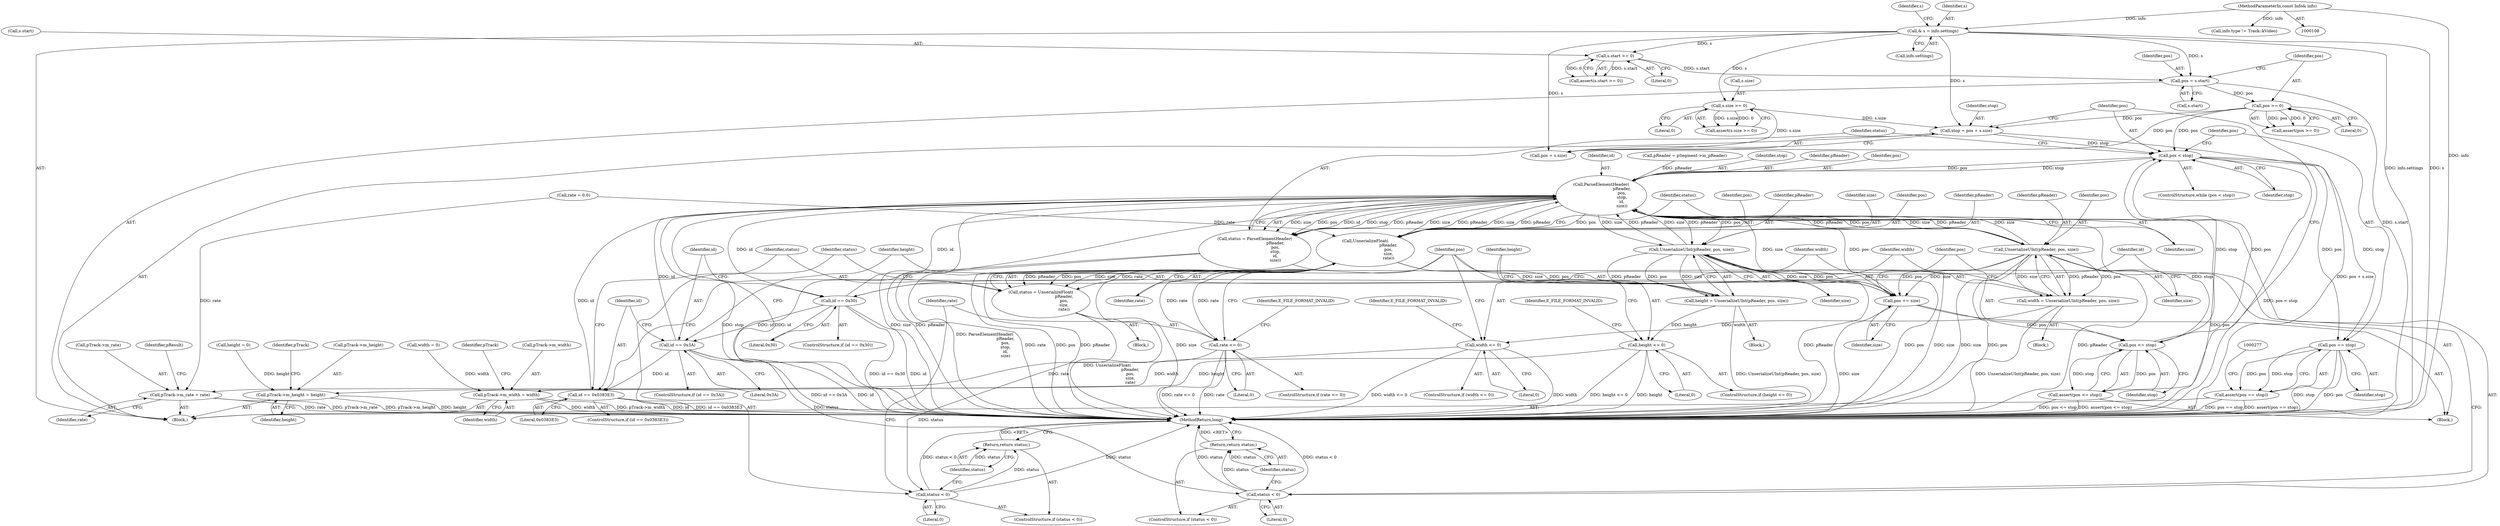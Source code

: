 digraph "1_Android_04839626ed859623901ebd3a5fd483982186b59d_168@integer" {
"1000175" [label="(Call,stop = pos + s.size)"];
"1000171" [label="(Call,pos >= 0)"];
"1000165" [label="(Call,pos = s.start)"];
"1000147" [label="(Call,& s = info.settings)"];
"1000110" [label="(MethodParameterIn,const Info& info)"];
"1000153" [label="(Call,s.start >= 0)"];
"1000159" [label="(Call,s.size >= 0)"];
"1000183" [label="(Call,pos < stop)"];
"1000192" [label="(Call,ParseElementHeader(\n                                pReader,\n                                pos,\n                                stop,\n                                id,\n                                size))"];
"1000190" [label="(Call,status = ParseElementHeader(\n                                pReader,\n                                pos,\n                                stop,\n                                id,\n                                size))"];
"1000199" [label="(Call,status < 0)"];
"1000202" [label="(Return,return status;)"];
"1000205" [label="(Call,id == 0x30)"];
"1000223" [label="(Call,id == 0x3A)"];
"1000241" [label="(Call,id == 0x0383E3)"];
"1000211" [label="(Call,UnserializeUInt(pReader, pos, size))"];
"1000209" [label="(Call,width = UnserializeUInt(pReader, pos, size))"];
"1000216" [label="(Call,width <= 0)"];
"1000303" [label="(Call,pTrack->m_width = width)"];
"1000265" [label="(Call,pos += size)"];
"1000269" [label="(Call,pos <= stop)"];
"1000268" [label="(Call,assert(pos <= stop))"];
"1000229" [label="(Call,UnserializeUInt(pReader, pos, size))"];
"1000227" [label="(Call,height = UnserializeUInt(pReader, pos, size))"];
"1000234" [label="(Call,height <= 0)"];
"1000308" [label="(Call,pTrack->m_height = height)"];
"1000248" [label="(Call,UnserializeFloat(\n                                    pReader,\n                                    pos,\n                                    size,\n                                    rate))"];
"1000246" [label="(Call,status = UnserializeFloat(\n                                    pReader,\n                                    pos,\n                                    size,\n                                    rate))"];
"1000254" [label="(Call,status < 0)"];
"1000257" [label="(Return,return status;)"];
"1000260" [label="(Call,rate <= 0)"];
"1000313" [label="(Call,pTrack->m_rate = rate)"];
"1000273" [label="(Call,pos == stop)"];
"1000272" [label="(Call,assert(pos == stop))"];
"1000205" [label="(Call,id == 0x30)"];
"1000148" [label="(Identifier,s)"];
"1000195" [label="(Identifier,stop)"];
"1000227" [label="(Call,height = UnserializeUInt(pReader, pos, size))"];
"1000217" [label="(Identifier,width)"];
"1000315" [label="(Identifier,pTrack)"];
"1000185" [label="(Identifier,stop)"];
"1000110" [label="(MethodParameterIn,const Info& info)"];
"1000155" [label="(Identifier,s)"];
"1000218" [label="(Literal,0)"];
"1000307" [label="(Identifier,width)"];
"1000152" [label="(Call,assert(s.start >= 0))"];
"1000317" [label="(Identifier,rate)"];
"1000259" [label="(ControlStructure,if (rate <= 0))"];
"1000240" [label="(ControlStructure,if (id == 0x0383E3))"];
"1000186" [label="(Block,)"];
"1000177" [label="(Call,pos + s.size)"];
"1000272" [label="(Call,assert(pos == stop))"];
"1000204" [label="(ControlStructure,if (id == 0x30))"];
"1000248" [label="(Call,UnserializeFloat(\n                                    pReader,\n                                    pos,\n                                    size,\n                                    rate))"];
"1000207" [label="(Literal,0x30)"];
"1000114" [label="(Block,)"];
"1000273" [label="(Call,pos == stop)"];
"1000191" [label="(Identifier,status)"];
"1000147" [label="(Call,& s = info.settings)"];
"1000167" [label="(Call,s.start)"];
"1000157" [label="(Literal,0)"];
"1000251" [label="(Identifier,size)"];
"1000172" [label="(Identifier,pos)"];
"1000154" [label="(Call,s.start)"];
"1000190" [label="(Call,status = ParseElementHeader(\n                                pReader,\n                                pos,\n                                stop,\n                                id,\n                                size))"];
"1000254" [label="(Call,status < 0)"];
"1000193" [label="(Identifier,pReader)"];
"1000176" [label="(Identifier,stop)"];
"1000182" [label="(ControlStructure,while (pos < stop))"];
"1000203" [label="(Identifier,status)"];
"1000253" [label="(ControlStructure,if (status < 0))"];
"1000236" [label="(Literal,0)"];
"1000211" [label="(Call,UnserializeUInt(pReader, pos, size))"];
"1000171" [label="(Call,pos >= 0)"];
"1000225" [label="(Literal,0x3A)"];
"1000323" [label="(MethodReturn,long)"];
"1000200" [label="(Identifier,status)"];
"1000267" [label="(Identifier,size)"];
"1000153" [label="(Call,s.start >= 0)"];
"1000250" [label="(Identifier,pos)"];
"1000160" [label="(Call,s.size)"];
"1000232" [label="(Identifier,size)"];
"1000238" [label="(Identifier,E_FILE_FORMAT_INVALID)"];
"1000222" [label="(ControlStructure,if (id == 0x3A))"];
"1000165" [label="(Call,pos = s.start)"];
"1000199" [label="(Call,status < 0)"];
"1000255" [label="(Identifier,status)"];
"1000121" [label="(Call,info.type != Track::kVideo)"];
"1000194" [label="(Identifier,pos)"];
"1000130" [label="(Call,width = 0)"];
"1000314" [label="(Call,pTrack->m_rate)"];
"1000197" [label="(Identifier,size)"];
"1000268" [label="(Call,assert(pos <= stop))"];
"1000274" [label="(Identifier,pos)"];
"1000234" [label="(Call,height <= 0)"];
"1000249" [label="(Identifier,pReader)"];
"1000226" [label="(Block,)"];
"1000170" [label="(Call,assert(pos >= 0))"];
"1000206" [label="(Identifier,id)"];
"1000233" [label="(ControlStructure,if (height <= 0))"];
"1000159" [label="(Call,s.size >= 0)"];
"1000192" [label="(Call,ParseElementHeader(\n                                pReader,\n                                pos,\n                                stop,\n                                id,\n                                size))"];
"1000241" [label="(Call,id == 0x0383E3)"];
"1000257" [label="(Return,return status;)"];
"1000209" [label="(Call,width = UnserializeUInt(pReader, pos, size))"];
"1000265" [label="(Call,pos += size)"];
"1000252" [label="(Identifier,rate)"];
"1000235" [label="(Identifier,height)"];
"1000262" [label="(Literal,0)"];
"1000244" [label="(Block,)"];
"1000243" [label="(Literal,0x0383E3)"];
"1000173" [label="(Literal,0)"];
"1000215" [label="(ControlStructure,if (width <= 0))"];
"1000319" [label="(Identifier,pResult)"];
"1000198" [label="(ControlStructure,if (status < 0))"];
"1000231" [label="(Identifier,pos)"];
"1000230" [label="(Identifier,pReader)"];
"1000158" [label="(Call,assert(s.size >= 0))"];
"1000210" [label="(Identifier,width)"];
"1000214" [label="(Identifier,size)"];
"1000312" [label="(Identifier,height)"];
"1000201" [label="(Literal,0)"];
"1000220" [label="(Identifier,E_FILE_FORMAT_INVALID)"];
"1000269" [label="(Call,pos <= stop)"];
"1000260" [label="(Call,rate <= 0)"];
"1000228" [label="(Identifier,height)"];
"1000246" [label="(Call,status = UnserializeFloat(\n                                    pReader,\n                                    pos,\n                                    size,\n                                    rate))"];
"1000138" [label="(Call,rate = 0.0)"];
"1000309" [label="(Call,pTrack->m_height)"];
"1000261" [label="(Identifier,rate)"];
"1000175" [label="(Call,stop = pos + s.size)"];
"1000208" [label="(Block,)"];
"1000275" [label="(Identifier,stop)"];
"1000149" [label="(Call,info.settings)"];
"1000163" [label="(Literal,0)"];
"1000229" [label="(Call,UnserializeUInt(pReader, pos, size))"];
"1000196" [label="(Identifier,id)"];
"1000256" [label="(Literal,0)"];
"1000216" [label="(Call,width <= 0)"];
"1000224" [label="(Identifier,id)"];
"1000271" [label="(Identifier,stop)"];
"1000166" [label="(Identifier,pos)"];
"1000270" [label="(Identifier,pos)"];
"1000202" [label="(Return,return status;)"];
"1000213" [label="(Identifier,pos)"];
"1000313" [label="(Call,pTrack->m_rate = rate)"];
"1000308" [label="(Call,pTrack->m_height = height)"];
"1000242" [label="(Identifier,id)"];
"1000264" [label="(Identifier,E_FILE_FORMAT_INVALID)"];
"1000258" [label="(Identifier,status)"];
"1000212" [label="(Identifier,pReader)"];
"1000141" [label="(Call,pReader = pSegment->m_pReader)"];
"1000310" [label="(Identifier,pTrack)"];
"1000303" [label="(Call,pTrack->m_width = width)"];
"1000304" [label="(Call,pTrack->m_width)"];
"1000247" [label="(Identifier,status)"];
"1000266" [label="(Identifier,pos)"];
"1000184" [label="(Identifier,pos)"];
"1000223" [label="(Call,id == 0x3A)"];
"1000183" [label="(Call,pos < stop)"];
"1000134" [label="(Call,height = 0)"];
"1000175" -> "1000114"  [label="AST: "];
"1000175" -> "1000177"  [label="CFG: "];
"1000176" -> "1000175"  [label="AST: "];
"1000177" -> "1000175"  [label="AST: "];
"1000184" -> "1000175"  [label="CFG: "];
"1000175" -> "1000323"  [label="DDG: pos + s.size"];
"1000171" -> "1000175"  [label="DDG: pos"];
"1000159" -> "1000175"  [label="DDG: s.size"];
"1000147" -> "1000175"  [label="DDG: s"];
"1000175" -> "1000183"  [label="DDG: stop"];
"1000171" -> "1000170"  [label="AST: "];
"1000171" -> "1000173"  [label="CFG: "];
"1000172" -> "1000171"  [label="AST: "];
"1000173" -> "1000171"  [label="AST: "];
"1000170" -> "1000171"  [label="CFG: "];
"1000171" -> "1000170"  [label="DDG: pos"];
"1000171" -> "1000170"  [label="DDG: 0"];
"1000165" -> "1000171"  [label="DDG: pos"];
"1000171" -> "1000177"  [label="DDG: pos"];
"1000171" -> "1000183"  [label="DDG: pos"];
"1000165" -> "1000114"  [label="AST: "];
"1000165" -> "1000167"  [label="CFG: "];
"1000166" -> "1000165"  [label="AST: "];
"1000167" -> "1000165"  [label="AST: "];
"1000172" -> "1000165"  [label="CFG: "];
"1000165" -> "1000323"  [label="DDG: s.start"];
"1000147" -> "1000165"  [label="DDG: s"];
"1000153" -> "1000165"  [label="DDG: s.start"];
"1000147" -> "1000114"  [label="AST: "];
"1000147" -> "1000149"  [label="CFG: "];
"1000148" -> "1000147"  [label="AST: "];
"1000149" -> "1000147"  [label="AST: "];
"1000155" -> "1000147"  [label="CFG: "];
"1000147" -> "1000323"  [label="DDG: info.settings"];
"1000147" -> "1000323"  [label="DDG: s"];
"1000110" -> "1000147"  [label="DDG: info"];
"1000147" -> "1000153"  [label="DDG: s"];
"1000147" -> "1000159"  [label="DDG: s"];
"1000147" -> "1000177"  [label="DDG: s"];
"1000110" -> "1000108"  [label="AST: "];
"1000110" -> "1000323"  [label="DDG: info"];
"1000110" -> "1000121"  [label="DDG: info"];
"1000153" -> "1000152"  [label="AST: "];
"1000153" -> "1000157"  [label="CFG: "];
"1000154" -> "1000153"  [label="AST: "];
"1000157" -> "1000153"  [label="AST: "];
"1000152" -> "1000153"  [label="CFG: "];
"1000153" -> "1000152"  [label="DDG: s.start"];
"1000153" -> "1000152"  [label="DDG: 0"];
"1000159" -> "1000158"  [label="AST: "];
"1000159" -> "1000163"  [label="CFG: "];
"1000160" -> "1000159"  [label="AST: "];
"1000163" -> "1000159"  [label="AST: "];
"1000158" -> "1000159"  [label="CFG: "];
"1000159" -> "1000158"  [label="DDG: s.size"];
"1000159" -> "1000158"  [label="DDG: 0"];
"1000159" -> "1000177"  [label="DDG: s.size"];
"1000183" -> "1000182"  [label="AST: "];
"1000183" -> "1000185"  [label="CFG: "];
"1000184" -> "1000183"  [label="AST: "];
"1000185" -> "1000183"  [label="AST: "];
"1000191" -> "1000183"  [label="CFG: "];
"1000274" -> "1000183"  [label="CFG: "];
"1000183" -> "1000323"  [label="DDG: pos < stop"];
"1000269" -> "1000183"  [label="DDG: pos"];
"1000269" -> "1000183"  [label="DDG: stop"];
"1000183" -> "1000192"  [label="DDG: pos"];
"1000183" -> "1000192"  [label="DDG: stop"];
"1000183" -> "1000273"  [label="DDG: pos"];
"1000183" -> "1000273"  [label="DDG: stop"];
"1000192" -> "1000190"  [label="AST: "];
"1000192" -> "1000197"  [label="CFG: "];
"1000193" -> "1000192"  [label="AST: "];
"1000194" -> "1000192"  [label="AST: "];
"1000195" -> "1000192"  [label="AST: "];
"1000196" -> "1000192"  [label="AST: "];
"1000197" -> "1000192"  [label="AST: "];
"1000190" -> "1000192"  [label="CFG: "];
"1000192" -> "1000323"  [label="DDG: pos"];
"1000192" -> "1000323"  [label="DDG: stop"];
"1000192" -> "1000323"  [label="DDG: size"];
"1000192" -> "1000323"  [label="DDG: pReader"];
"1000192" -> "1000323"  [label="DDG: id"];
"1000192" -> "1000190"  [label="DDG: size"];
"1000192" -> "1000190"  [label="DDG: pos"];
"1000192" -> "1000190"  [label="DDG: id"];
"1000192" -> "1000190"  [label="DDG: stop"];
"1000192" -> "1000190"  [label="DDG: pReader"];
"1000141" -> "1000192"  [label="DDG: pReader"];
"1000211" -> "1000192"  [label="DDG: pReader"];
"1000211" -> "1000192"  [label="DDG: size"];
"1000229" -> "1000192"  [label="DDG: pReader"];
"1000229" -> "1000192"  [label="DDG: size"];
"1000248" -> "1000192"  [label="DDG: pReader"];
"1000248" -> "1000192"  [label="DDG: size"];
"1000205" -> "1000192"  [label="DDG: id"];
"1000241" -> "1000192"  [label="DDG: id"];
"1000223" -> "1000192"  [label="DDG: id"];
"1000192" -> "1000205"  [label="DDG: id"];
"1000192" -> "1000211"  [label="DDG: pReader"];
"1000192" -> "1000211"  [label="DDG: pos"];
"1000192" -> "1000211"  [label="DDG: size"];
"1000192" -> "1000229"  [label="DDG: pReader"];
"1000192" -> "1000229"  [label="DDG: pos"];
"1000192" -> "1000229"  [label="DDG: size"];
"1000192" -> "1000248"  [label="DDG: pReader"];
"1000192" -> "1000248"  [label="DDG: pos"];
"1000192" -> "1000248"  [label="DDG: size"];
"1000192" -> "1000265"  [label="DDG: size"];
"1000192" -> "1000265"  [label="DDG: pos"];
"1000192" -> "1000269"  [label="DDG: stop"];
"1000190" -> "1000186"  [label="AST: "];
"1000191" -> "1000190"  [label="AST: "];
"1000200" -> "1000190"  [label="CFG: "];
"1000190" -> "1000323"  [label="DDG: ParseElementHeader(\n                                pReader,\n                                pos,\n                                stop,\n                                id,\n                                size)"];
"1000190" -> "1000199"  [label="DDG: status"];
"1000199" -> "1000198"  [label="AST: "];
"1000199" -> "1000201"  [label="CFG: "];
"1000200" -> "1000199"  [label="AST: "];
"1000201" -> "1000199"  [label="AST: "];
"1000203" -> "1000199"  [label="CFG: "];
"1000206" -> "1000199"  [label="CFG: "];
"1000199" -> "1000323"  [label="DDG: status"];
"1000199" -> "1000323"  [label="DDG: status < 0"];
"1000199" -> "1000202"  [label="DDG: status"];
"1000202" -> "1000198"  [label="AST: "];
"1000202" -> "1000203"  [label="CFG: "];
"1000203" -> "1000202"  [label="AST: "];
"1000323" -> "1000202"  [label="CFG: "];
"1000202" -> "1000323"  [label="DDG: <RET>"];
"1000203" -> "1000202"  [label="DDG: status"];
"1000205" -> "1000204"  [label="AST: "];
"1000205" -> "1000207"  [label="CFG: "];
"1000206" -> "1000205"  [label="AST: "];
"1000207" -> "1000205"  [label="AST: "];
"1000210" -> "1000205"  [label="CFG: "];
"1000224" -> "1000205"  [label="CFG: "];
"1000205" -> "1000323"  [label="DDG: id"];
"1000205" -> "1000323"  [label="DDG: id == 0x30"];
"1000205" -> "1000223"  [label="DDG: id"];
"1000223" -> "1000222"  [label="AST: "];
"1000223" -> "1000225"  [label="CFG: "];
"1000224" -> "1000223"  [label="AST: "];
"1000225" -> "1000223"  [label="AST: "];
"1000228" -> "1000223"  [label="CFG: "];
"1000242" -> "1000223"  [label="CFG: "];
"1000223" -> "1000323"  [label="DDG: id == 0x3A"];
"1000223" -> "1000323"  [label="DDG: id"];
"1000223" -> "1000241"  [label="DDG: id"];
"1000241" -> "1000240"  [label="AST: "];
"1000241" -> "1000243"  [label="CFG: "];
"1000242" -> "1000241"  [label="AST: "];
"1000243" -> "1000241"  [label="AST: "];
"1000247" -> "1000241"  [label="CFG: "];
"1000266" -> "1000241"  [label="CFG: "];
"1000241" -> "1000323"  [label="DDG: id"];
"1000241" -> "1000323"  [label="DDG: id == 0x0383E3"];
"1000211" -> "1000209"  [label="AST: "];
"1000211" -> "1000214"  [label="CFG: "];
"1000212" -> "1000211"  [label="AST: "];
"1000213" -> "1000211"  [label="AST: "];
"1000214" -> "1000211"  [label="AST: "];
"1000209" -> "1000211"  [label="CFG: "];
"1000211" -> "1000323"  [label="DDG: pReader"];
"1000211" -> "1000323"  [label="DDG: size"];
"1000211" -> "1000323"  [label="DDG: pos"];
"1000211" -> "1000209"  [label="DDG: pReader"];
"1000211" -> "1000209"  [label="DDG: pos"];
"1000211" -> "1000209"  [label="DDG: size"];
"1000211" -> "1000265"  [label="DDG: size"];
"1000211" -> "1000265"  [label="DDG: pos"];
"1000209" -> "1000208"  [label="AST: "];
"1000210" -> "1000209"  [label="AST: "];
"1000217" -> "1000209"  [label="CFG: "];
"1000209" -> "1000323"  [label="DDG: UnserializeUInt(pReader, pos, size)"];
"1000209" -> "1000216"  [label="DDG: width"];
"1000216" -> "1000215"  [label="AST: "];
"1000216" -> "1000218"  [label="CFG: "];
"1000217" -> "1000216"  [label="AST: "];
"1000218" -> "1000216"  [label="AST: "];
"1000220" -> "1000216"  [label="CFG: "];
"1000266" -> "1000216"  [label="CFG: "];
"1000216" -> "1000323"  [label="DDG: width <= 0"];
"1000216" -> "1000323"  [label="DDG: width"];
"1000216" -> "1000303"  [label="DDG: width"];
"1000303" -> "1000114"  [label="AST: "];
"1000303" -> "1000307"  [label="CFG: "];
"1000304" -> "1000303"  [label="AST: "];
"1000307" -> "1000303"  [label="AST: "];
"1000310" -> "1000303"  [label="CFG: "];
"1000303" -> "1000323"  [label="DDG: pTrack->m_width"];
"1000303" -> "1000323"  [label="DDG: width"];
"1000130" -> "1000303"  [label="DDG: width"];
"1000265" -> "1000186"  [label="AST: "];
"1000265" -> "1000267"  [label="CFG: "];
"1000266" -> "1000265"  [label="AST: "];
"1000267" -> "1000265"  [label="AST: "];
"1000270" -> "1000265"  [label="CFG: "];
"1000265" -> "1000323"  [label="DDG: size"];
"1000248" -> "1000265"  [label="DDG: size"];
"1000248" -> "1000265"  [label="DDG: pos"];
"1000229" -> "1000265"  [label="DDG: size"];
"1000229" -> "1000265"  [label="DDG: pos"];
"1000265" -> "1000269"  [label="DDG: pos"];
"1000269" -> "1000268"  [label="AST: "];
"1000269" -> "1000271"  [label="CFG: "];
"1000270" -> "1000269"  [label="AST: "];
"1000271" -> "1000269"  [label="AST: "];
"1000268" -> "1000269"  [label="CFG: "];
"1000269" -> "1000268"  [label="DDG: pos"];
"1000269" -> "1000268"  [label="DDG: stop"];
"1000268" -> "1000186"  [label="AST: "];
"1000184" -> "1000268"  [label="CFG: "];
"1000268" -> "1000323"  [label="DDG: pos <= stop"];
"1000268" -> "1000323"  [label="DDG: assert(pos <= stop)"];
"1000229" -> "1000227"  [label="AST: "];
"1000229" -> "1000232"  [label="CFG: "];
"1000230" -> "1000229"  [label="AST: "];
"1000231" -> "1000229"  [label="AST: "];
"1000232" -> "1000229"  [label="AST: "];
"1000227" -> "1000229"  [label="CFG: "];
"1000229" -> "1000323"  [label="DDG: pos"];
"1000229" -> "1000323"  [label="DDG: size"];
"1000229" -> "1000323"  [label="DDG: pReader"];
"1000229" -> "1000227"  [label="DDG: pReader"];
"1000229" -> "1000227"  [label="DDG: pos"];
"1000229" -> "1000227"  [label="DDG: size"];
"1000227" -> "1000226"  [label="AST: "];
"1000228" -> "1000227"  [label="AST: "];
"1000235" -> "1000227"  [label="CFG: "];
"1000227" -> "1000323"  [label="DDG: UnserializeUInt(pReader, pos, size)"];
"1000227" -> "1000234"  [label="DDG: height"];
"1000234" -> "1000233"  [label="AST: "];
"1000234" -> "1000236"  [label="CFG: "];
"1000235" -> "1000234"  [label="AST: "];
"1000236" -> "1000234"  [label="AST: "];
"1000238" -> "1000234"  [label="CFG: "];
"1000266" -> "1000234"  [label="CFG: "];
"1000234" -> "1000323"  [label="DDG: height"];
"1000234" -> "1000323"  [label="DDG: height <= 0"];
"1000234" -> "1000308"  [label="DDG: height"];
"1000308" -> "1000114"  [label="AST: "];
"1000308" -> "1000312"  [label="CFG: "];
"1000309" -> "1000308"  [label="AST: "];
"1000312" -> "1000308"  [label="AST: "];
"1000315" -> "1000308"  [label="CFG: "];
"1000308" -> "1000323"  [label="DDG: pTrack->m_height"];
"1000308" -> "1000323"  [label="DDG: height"];
"1000134" -> "1000308"  [label="DDG: height"];
"1000248" -> "1000246"  [label="AST: "];
"1000248" -> "1000252"  [label="CFG: "];
"1000249" -> "1000248"  [label="AST: "];
"1000250" -> "1000248"  [label="AST: "];
"1000251" -> "1000248"  [label="AST: "];
"1000252" -> "1000248"  [label="AST: "];
"1000246" -> "1000248"  [label="CFG: "];
"1000248" -> "1000323"  [label="DDG: size"];
"1000248" -> "1000323"  [label="DDG: rate"];
"1000248" -> "1000323"  [label="DDG: pos"];
"1000248" -> "1000323"  [label="DDG: pReader"];
"1000248" -> "1000246"  [label="DDG: pReader"];
"1000248" -> "1000246"  [label="DDG: pos"];
"1000248" -> "1000246"  [label="DDG: size"];
"1000248" -> "1000246"  [label="DDG: rate"];
"1000138" -> "1000248"  [label="DDG: rate"];
"1000260" -> "1000248"  [label="DDG: rate"];
"1000248" -> "1000260"  [label="DDG: rate"];
"1000246" -> "1000244"  [label="AST: "];
"1000247" -> "1000246"  [label="AST: "];
"1000255" -> "1000246"  [label="CFG: "];
"1000246" -> "1000323"  [label="DDG: UnserializeFloat(\n                                    pReader,\n                                    pos,\n                                    size,\n                                    rate)"];
"1000246" -> "1000254"  [label="DDG: status"];
"1000254" -> "1000253"  [label="AST: "];
"1000254" -> "1000256"  [label="CFG: "];
"1000255" -> "1000254"  [label="AST: "];
"1000256" -> "1000254"  [label="AST: "];
"1000258" -> "1000254"  [label="CFG: "];
"1000261" -> "1000254"  [label="CFG: "];
"1000254" -> "1000323"  [label="DDG: status"];
"1000254" -> "1000323"  [label="DDG: status < 0"];
"1000254" -> "1000257"  [label="DDG: status"];
"1000257" -> "1000253"  [label="AST: "];
"1000257" -> "1000258"  [label="CFG: "];
"1000258" -> "1000257"  [label="AST: "];
"1000323" -> "1000257"  [label="CFG: "];
"1000257" -> "1000323"  [label="DDG: <RET>"];
"1000258" -> "1000257"  [label="DDG: status"];
"1000260" -> "1000259"  [label="AST: "];
"1000260" -> "1000262"  [label="CFG: "];
"1000261" -> "1000260"  [label="AST: "];
"1000262" -> "1000260"  [label="AST: "];
"1000264" -> "1000260"  [label="CFG: "];
"1000266" -> "1000260"  [label="CFG: "];
"1000260" -> "1000323"  [label="DDG: rate <= 0"];
"1000260" -> "1000323"  [label="DDG: rate"];
"1000260" -> "1000313"  [label="DDG: rate"];
"1000313" -> "1000114"  [label="AST: "];
"1000313" -> "1000317"  [label="CFG: "];
"1000314" -> "1000313"  [label="AST: "];
"1000317" -> "1000313"  [label="AST: "];
"1000319" -> "1000313"  [label="CFG: "];
"1000313" -> "1000323"  [label="DDG: pTrack->m_rate"];
"1000313" -> "1000323"  [label="DDG: rate"];
"1000138" -> "1000313"  [label="DDG: rate"];
"1000273" -> "1000272"  [label="AST: "];
"1000273" -> "1000275"  [label="CFG: "];
"1000274" -> "1000273"  [label="AST: "];
"1000275" -> "1000273"  [label="AST: "];
"1000272" -> "1000273"  [label="CFG: "];
"1000273" -> "1000323"  [label="DDG: stop"];
"1000273" -> "1000323"  [label="DDG: pos"];
"1000273" -> "1000272"  [label="DDG: pos"];
"1000273" -> "1000272"  [label="DDG: stop"];
"1000272" -> "1000114"  [label="AST: "];
"1000277" -> "1000272"  [label="CFG: "];
"1000272" -> "1000323"  [label="DDG: pos == stop"];
"1000272" -> "1000323"  [label="DDG: assert(pos == stop)"];
}
